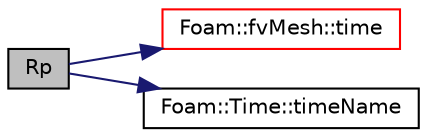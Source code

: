 digraph "Rp"
{
  bgcolor="transparent";
  edge [fontname="Helvetica",fontsize="10",labelfontname="Helvetica",labelfontsize="10"];
  node [fontname="Helvetica",fontsize="10",shape=record];
  rankdir="LR";
  Node470 [label="Rp",height=0.2,width=0.4,color="black", fillcolor="grey75", style="filled", fontcolor="black"];
  Node470 -> Node471 [color="midnightblue",fontsize="10",style="solid",fontname="Helvetica"];
  Node471 [label="Foam::fvMesh::time",height=0.2,width=0.4,color="red",URL="$a23593.html#a0d94096809fe3376b29a2a29ca11bb18",tooltip="Return the top-level database. "];
  Node470 -> Node473 [color="midnightblue",fontsize="10",style="solid",fontname="Helvetica"];
  Node473 [label="Foam::Time::timeName",height=0.2,width=0.4,color="black",URL="$a27457.html#a5ae6a110de1b22323e19a46943c7f0c1",tooltip="Return time name of given scalar time. "];
}
